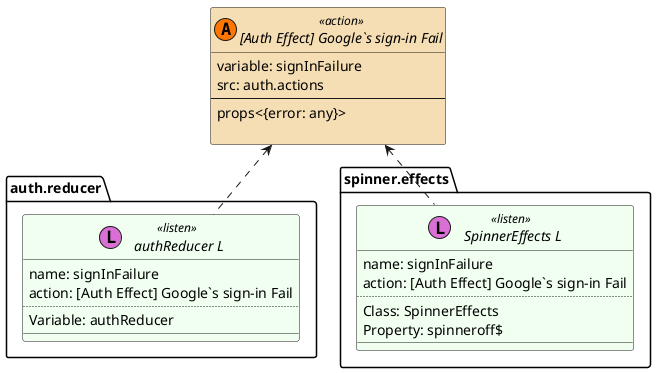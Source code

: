 @startuml [Auth Effect] Google`s sign-in Fail

set namespaceSeparator ::
skinparam class {
    BackgroundColor<<listen>> HoneyDew
    BackgroundColor<<action>> Wheat
    BackgroundColor<<dispatch>> Technology
}

interface "[Auth Effect] Google`s sign-in Fail" << (A,#FF7700) action >> {
            variable: signInFailure
            src: auth.actions
            --
            props<{error: any}>

        }

        
interface "auth.reducer:: authReducer L" << (L,orchid) listen >> {
            name: signInFailure
            action: [Auth Effect] Google`s sign-in Fail
            ..
            Variable: authReducer
            __
        }
        "[Auth Effect] Google`s sign-in Fail" <.down. "auth.reducer:: authReducer L"

interface "spinner.effects:: SpinnerEffects L" << (L,orchid) listen >> {
            name: signInFailure
            action: [Auth Effect] Google`s sign-in Fail
            ..
            Class: SpinnerEffects
Property: spinneroff$
            __
        }
        "[Auth Effect] Google`s sign-in Fail" <.down. "spinner.effects:: SpinnerEffects L"
 

@enduml